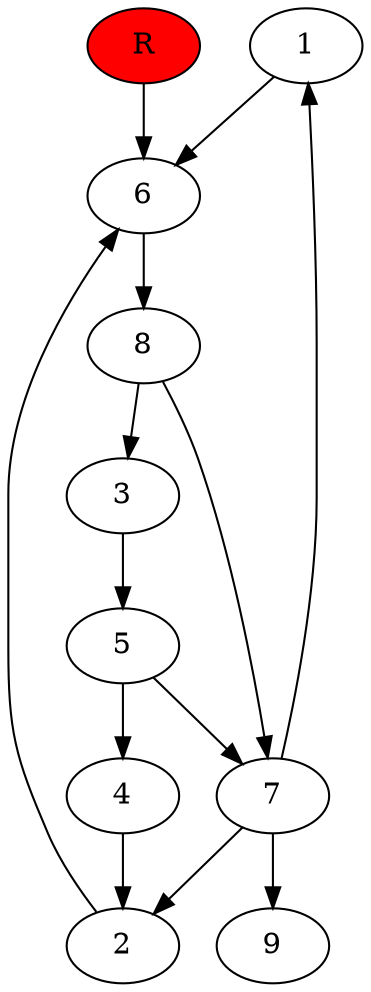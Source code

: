 digraph prb16985 {
	1
	2
	3
	4
	5
	6
	7
	8
	R [fillcolor="#ff0000" style=filled]
	1 -> 6
	2 -> 6
	3 -> 5
	4 -> 2
	5 -> 4
	5 -> 7
	6 -> 8
	7 -> 1
	7 -> 2
	7 -> 9
	8 -> 3
	8 -> 7
	R -> 6
}
